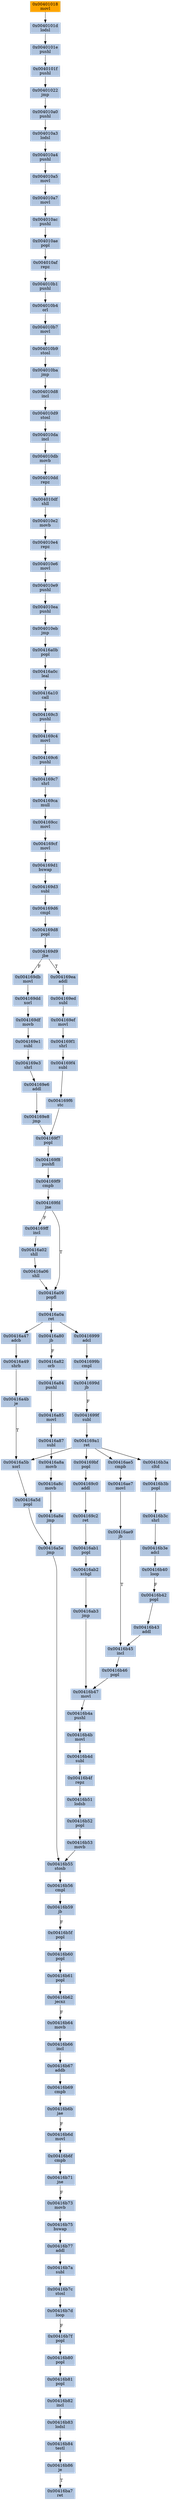 strict digraph G {
	graph [bgcolor=transparent,
		name=G
	];
	node [color=lightsteelblue,
		fillcolor=lightsteelblue,
		shape=rectangle,
		style=filled
	];
	"0x004010e6"	[label="0x004010e6
movl"];
	"0x004010e9"	[label="0x004010e9
pushl"];
	"0x004010e6" -> "0x004010e9"	[color="#000000"];
	"0x004010a4"	[label="0x004010a4
pushl"];
	"0x004010a5"	[label="0x004010a5
movl"];
	"0x004010a4" -> "0x004010a5"	[color="#000000"];
	"0x004169cc"	[label="0x004169cc
movl"];
	"0x004169cf"	[label="0x004169cf
movl"];
	"0x004169cc" -> "0x004169cf"	[color="#000000"];
	"0x004169d1"	[label="0x004169d1
bswap"];
	"0x004169d3"	[label="0x004169d3
subl"];
	"0x004169d1" -> "0x004169d3"	[color="#000000"];
	"0x00416ae9"	[label="0x00416ae9
jb"];
	"0x00416b45"	[label="0x00416b45
incl"];
	"0x00416ae9" -> "0x00416b45"	[color="#000000",
		label=T];
	"0x004169d9"	[label="0x004169d9
jbe"];
	"0x004169db"	[label="0x004169db
movl"];
	"0x004169d9" -> "0x004169db"	[color="#000000",
		label=F];
	"0x004169ea"	[label="0x004169ea
addl"];
	"0x004169d9" -> "0x004169ea"	[color="#000000",
		label=T];
	"0x004010e4"	[label="0x004010e4
repz"];
	"0x004010e4" -> "0x004010e6"	[color="#000000"];
	"0x00416b7a"	[label="0x00416b7a
subl"];
	"0x00416b7c"	[label="0x00416b7c
stosl"];
	"0x00416b7a" -> "0x00416b7c"	[color="#000000"];
	"0x004169f7"	[label="0x004169f7
popl"];
	"0x004169f8"	[label="0x004169f8
pushfl"];
	"0x004169f7" -> "0x004169f8"	[color="#000000"];
	"0x00416b4b"	[label="0x00416b4b
movl"];
	"0x00416b4d"	[label="0x00416b4d
subl"];
	"0x00416b4b" -> "0x00416b4d"	[color="#000000"];
	"0x00416b84"	[label="0x00416b84
testl"];
	"0x00416b86"	[label="0x00416b86
je"];
	"0x00416b84" -> "0x00416b86"	[color="#000000"];
	"0x00416a5d"	[label="0x00416a5d
popl"];
	"0x00416a5e"	[label="0x00416a5e
jmp"];
	"0x00416a5d" -> "0x00416a5e"	[color="#000000"];
	"0x00416ba7"	[label="0x00416ba7
ret"];
	"0x00416b69"	[label="0x00416b69
cmpb"];
	"0x00416b6b"	[label="0x00416b6b
jae"];
	"0x00416b69" -> "0x00416b6b"	[color="#000000"];
	"0x004169ca"	[label="0x004169ca
mull"];
	"0x004169ca" -> "0x004169cc"	[color="#000000"];
	"0x004010e2"	[label="0x004010e2
movb"];
	"0x004010e2" -> "0x004010e4"	[color="#000000"];
	"0x00416b3b"	[label="0x00416b3b
popl"];
	"0x00416b3c"	[label="0x00416b3c
shrl"];
	"0x00416b3b" -> "0x00416b3c"	[color="#000000"];
	"0x0041699d"	[label="0x0041699d
jb"];
	"0x0041699f"	[label="0x0041699f
subl"];
	"0x0041699d" -> "0x0041699f"	[color="#000000",
		label=F];
	"0x00416a84"	[label="0x00416a84
pushl"];
	"0x00416a85"	[label="0x00416a85
movl"];
	"0x00416a84" -> "0x00416a85"	[color="#000000"];
	"0x00416b66"	[label="0x00416b66
incl"];
	"0x00416b67"	[label="0x00416b67
addb"];
	"0x00416b66" -> "0x00416b67"	[color="#000000"];
	"0x00416b6d"	[label="0x00416b6d
movl"];
	"0x00416b6b" -> "0x00416b6d"	[color="#000000",
		label=F];
	"0x004169d6"	[label="0x004169d6
cmpl"];
	"0x004169d3" -> "0x004169d6"	[color="#000000"];
	"0x004169e8"	[label="0x004169e8
jmp"];
	"0x004169e8" -> "0x004169f7"	[color="#000000"];
	"0x00416a8a"	[label="0x00416a8a
movb"];
	"0x00416a8c"	[label="0x00416a8c
movb"];
	"0x00416a8a" -> "0x00416a8c"	[color="#000000"];
	"0x004010af"	[label="0x004010af
repz"];
	"0x004010b1"	[label="0x004010b1
pushl"];
	"0x004010af" -> "0x004010b1"	[color="#000000"];
	"0x004169c3"	[label="0x004169c3
pushl"];
	"0x004169c4"	[label="0x004169c4
movl"];
	"0x004169c3" -> "0x004169c4"	[color="#000000"];
	"0x00416b52"	[label="0x00416b52
popl"];
	"0x00416b53"	[label="0x00416b53
movb"];
	"0x00416b52" -> "0x00416b53"	[color="#000000"];
	"0x00416b40"	[label="0x00416b40
loop"];
	"0x00416b42"	[label="0x00416b42
popl"];
	"0x00416b40" -> "0x00416b42"	[color="#000000",
		label=F];
	"0x00416a02"	[label="0x00416a02
shll"];
	"0x00416a06"	[label="0x00416a06
shll"];
	"0x00416a02" -> "0x00416a06"	[color="#000000"];
	"0x004010da"	[label="0x004010da
incl"];
	"0x004010db"	[label="0x004010db
movb"];
	"0x004010da" -> "0x004010db"	[color="#000000"];
	"0x004169a1"	[label="0x004169a1
ret"];
	"0x00416a5b"	[label="0x00416a5b
xorl"];
	"0x004169a1" -> "0x00416a5b"	[color="#000000"];
	"0x00416b3a"	[label="0x00416b3a
cltd"];
	"0x004169a1" -> "0x00416b3a"	[color="#000000"];
	"0x004169bf"	[label="0x004169bf
popl"];
	"0x004169a1" -> "0x004169bf"	[color="#000000"];
	"0x00416ae5"	[label="0x00416ae5
cmpb"];
	"0x004169a1" -> "0x00416ae5"	[color="#000000"];
	"0x004010b4"	[label="0x004010b4
orl"];
	"0x004010b1" -> "0x004010b4"	[color="#000000"];
	"0x004169e6"	[label="0x004169e6
addl"];
	"0x004169e6" -> "0x004169e8"	[color="#000000"];
	"0x004169c6"	[label="0x004169c6
pushl"];
	"0x004169c7"	[label="0x004169c7
shrl"];
	"0x004169c6" -> "0x004169c7"	[color="#000000"];
	"0x004169f1"	[label="0x004169f1
shrl"];
	"0x004169f4"	[label="0x004169f4
subl"];
	"0x004169f1" -> "0x004169f4"	[color="#000000"];
	"0x00416b3e"	[label="0x00416b3e
adcl"];
	"0x00416b3c" -> "0x00416b3e"	[color="#000000"];
	"0x00416b51"	[label="0x00416b51
lodsb"];
	"0x00416b51" -> "0x00416b52"	[color="#000000"];
	"0x00416b4a"	[label="0x00416b4a
pushl"];
	"0x00416b4a" -> "0x00416b4b"	[color="#000000"];
	"0x00416b46"	[label="0x00416b46
popl"];
	"0x00416b47"	[label="0x00416b47
movl"];
	"0x00416b46" -> "0x00416b47"	[color="#000000"];
	"0x004169ef"	[label="0x004169ef
movl"];
	"0x004169ef" -> "0x004169f1"	[color="#000000"];
	"0x004169df"	[label="0x004169df
movb"];
	"0x004169e1"	[label="0x004169e1
subl"];
	"0x004169df" -> "0x004169e1"	[color="#000000"];
	"0x004010dd"	[label="0x004010dd
repz"];
	"0x004010df"	[label="0x004010df
shll"];
	"0x004010dd" -> "0x004010df"	[color="#000000"];
	"0x00416a5b" -> "0x00416a5d"	[color="#000000"];
	"0x00401022"	[label="0x00401022
jmp"];
	"0x004010a0"	[label="0x004010a0
pushl"];
	"0x00401022" -> "0x004010a0"	[color="#000000"];
	"0x00416a8e"	[label="0x00416a8e
jmp"];
	"0x00416a8c" -> "0x00416a8e"	[color="#000000"];
	"0x00416b3a" -> "0x00416b3b"	[color="#000000"];
	"0x00416b7d"	[label="0x00416b7d
loop"];
	"0x00416b7c" -> "0x00416b7d"	[color="#000000"];
	"0x00416b86" -> "0x00416ba7"	[color="#000000",
		label=T];
	"0x00416a0b"	[label="0x00416a0b
popl"];
	"0x00416a0c"	[label="0x00416a0c
leal"];
	"0x00416a0b" -> "0x00416a0c"	[color="#000000"];
	"0x00416b64"	[label="0x00416b64
movb"];
	"0x00416b64" -> "0x00416b66"	[color="#000000"];
	"0x004169c4" -> "0x004169c6"	[color="#000000"];
	"0x0040101d"	[label="0x0040101d
lodsl"];
	"0x0040101e"	[label="0x0040101e
pushl"];
	"0x0040101d" -> "0x0040101e"	[color="#000000"];
	"0x00416a09"	[label="0x00416a09
popfl"];
	"0x00416a0a"	[label="0x00416a0a
ret"];
	"0x00416a09" -> "0x00416a0a"	[color="#000000"];
	"0x00416a47"	[label="0x00416a47
adcb"];
	"0x00416a49"	[label="0x00416a49
shrb"];
	"0x00416a47" -> "0x00416a49"	[color="#000000"];
	"0x00416b67" -> "0x00416b69"	[color="#000000"];
	"0x004169c7" -> "0x004169ca"	[color="#000000"];
	"0x00416b45" -> "0x00416b46"	[color="#000000"];
	"0x004010a7"	[label="0x004010a7
movl"];
	"0x004010a5" -> "0x004010a7"	[color="#000000"];
	"0x004010a3"	[label="0x004010a3
lodsl"];
	"0x004010a0" -> "0x004010a3"	[color="#000000"];
	"0x00416b6f"	[label="0x00416b6f
cmpb"];
	"0x00416b71"	[label="0x00416b71
jne"];
	"0x00416b6f" -> "0x00416b71"	[color="#000000"];
	"0x00416b7f"	[label="0x00416b7f
popl"];
	"0x00416b80"	[label="0x00416b80
popl"];
	"0x00416b7f" -> "0x00416b80"	[color="#000000"];
	"0x00416a0a" -> "0x00416a47"	[color="#000000"];
	"0x00416999"	[label="0x00416999
adcl"];
	"0x00416a0a" -> "0x00416999"	[color="#000000"];
	"0x00416a80"	[label="0x00416a80
jb"];
	"0x00416a0a" -> "0x00416a80"	[color="#000000"];
	"0x00416b81"	[label="0x00416b81
popl"];
	"0x00416b82"	[label="0x00416b82
incl"];
	"0x00416b81" -> "0x00416b82"	[color="#000000"];
	"0x004169ed"	[label="0x004169ed
subl"];
	"0x004169ed" -> "0x004169ef"	[color="#000000"];
	"0x004169fd"	[label="0x004169fd
jne"];
	"0x004169fd" -> "0x00416a09"	[color="#000000",
		label=T];
	"0x004169ff"	[label="0x004169ff
incl"];
	"0x004169fd" -> "0x004169ff"	[color="#000000",
		label=F];
	"0x004169c0"	[label="0x004169c0
addl"];
	"0x004169bf" -> "0x004169c0"	[color="#000000"];
	"0x004010df" -> "0x004010e2"	[color="#000000"];
	"0x004010ac"	[label="0x004010ac
pushl"];
	"0x004010a7" -> "0x004010ac"	[color="#000000"];
	"0x00416b4f"	[label="0x00416b4f
repz"];
	"0x00416b4f" -> "0x00416b51"	[color="#000000"];
	"0x00416ab1"	[label="0x00416ab1
popl"];
	"0x00416ab2"	[label="0x00416ab2
xchgl"];
	"0x00416ab1" -> "0x00416ab2"	[color="#000000"];
	"0x004169c2"	[label="0x004169c2
ret"];
	"0x004169c0" -> "0x004169c2"	[color="#000000"];
	"0x004010b7"	[label="0x004010b7
movl"];
	"0x004010b4" -> "0x004010b7"	[color="#000000"];
	"0x00401018"	[color=lightgrey,
		fillcolor=orange,
		label="0x00401018
movl"];
	"0x00401018" -> "0x0040101d"	[color="#000000"];
	"0x00416b7d" -> "0x00416b7f"	[color="#000000",
		label=F];
	"0x004010ae"	[label="0x004010ae
popl"];
	"0x004010ac" -> "0x004010ae"	[color="#000000"];
	"0x004010ae" -> "0x004010af"	[color="#000000"];
	"0x004169c2" -> "0x00416ab1"	[color="#000000"];
	"0x004169f9"	[label="0x004169f9
cmpb"];
	"0x004169f8" -> "0x004169f9"	[color="#000000"];
	"0x004010ea"	[label="0x004010ea
pushl"];
	"0x004010e9" -> "0x004010ea"	[color="#000000"];
	"0x00416a10"	[label="0x00416a10
call"];
	"0x00416a0c" -> "0x00416a10"	[color="#000000"];
	"0x00416ab3"	[label="0x00416ab3
jmp"];
	"0x00416ab2" -> "0x00416ab3"	[color="#000000"];
	"0x00416b80" -> "0x00416b81"	[color="#000000"];
	"0x00416b62"	[label="0x00416b62
jecxz"];
	"0x00416b62" -> "0x00416b64"	[color="#000000",
		label=F];
	"0x00416ae7"	[label="0x00416ae7
movl"];
	"0x00416ae5" -> "0x00416ae7"	[color="#000000"];
	"0x00416ae7" -> "0x00416ae9"	[color="#000000"];
	"0x00416b83"	[label="0x00416b83
lodsl"];
	"0x00416b83" -> "0x00416b84"	[color="#000000"];
	"0x004169e3"	[label="0x004169e3
shrl"];
	"0x004169e3" -> "0x004169e6"	[color="#000000"];
	"0x00416b55"	[label="0x00416b55
stosb"];
	"0x00416a5e" -> "0x00416b55"	[color="#000000"];
	"0x0040101f"	[label="0x0040101f
pushl"];
	"0x0040101e" -> "0x0040101f"	[color="#000000"];
	"0x0041699f" -> "0x004169a1"	[color="#000000"];
	"0x00416a06" -> "0x00416a09"	[color="#000000"];
	"0x00416b59"	[label="0x00416b59
jb"];
	"0x00416b5f"	[label="0x00416b5f
popl"];
	"0x00416b59" -> "0x00416b5f"	[color="#000000",
		label=F];
	"0x004169f9" -> "0x004169fd"	[color="#000000"];
	"0x00416a82"	[label="0x00416a82
orb"];
	"0x00416a82" -> "0x00416a84"	[color="#000000"];
	"0x00416b43"	[label="0x00416b43
addl"];
	"0x00416b42" -> "0x00416b43"	[color="#000000"];
	"0x00416a10" -> "0x004169c3"	[color="#000000"];
	"0x00416b47" -> "0x00416b4a"	[color="#000000"];
	"0x00416b4d" -> "0x00416b4f"	[color="#000000"];
	"0x004010eb"	[label="0x004010eb
jmp"];
	"0x004010ea" -> "0x004010eb"	[color="#000000"];
	"0x004010db" -> "0x004010dd"	[color="#000000"];
	"0x00416b6d" -> "0x00416b6f"	[color="#000000"];
	"0x004169f6"	[label="0x004169f6
stc"];
	"0x004169f6" -> "0x004169f7"	[color="#000000"];
	"0x00416b3e" -> "0x00416b40"	[color="#000000"];
	"0x004010d8"	[label="0x004010d8
incl"];
	"0x004010d9"	[label="0x004010d9
stosl"];
	"0x004010d8" -> "0x004010d9"	[color="#000000"];
	"0x004010d9" -> "0x004010da"	[color="#000000"];
	"0x00416b75"	[label="0x00416b75
bswap"];
	"0x00416b77"	[label="0x00416b77
addl"];
	"0x00416b75" -> "0x00416b77"	[color="#000000"];
	"0x00416b60"	[label="0x00416b60
popl"];
	"0x00416b61"	[label="0x00416b61
popl"];
	"0x00416b60" -> "0x00416b61"	[color="#000000"];
	"0x004169dd"	[label="0x004169dd
xorl"];
	"0x004169db" -> "0x004169dd"	[color="#000000"];
	"0x00416a4b"	[label="0x00416a4b
je"];
	"0x00416a4b" -> "0x00416a5b"	[color="#000000",
		label=T];
	"0x00416a8e" -> "0x00416a5e"	[color="#000000"];
	"0x00416b5f" -> "0x00416b60"	[color="#000000"];
	"0x00416a49" -> "0x00416a4b"	[color="#000000"];
	"0x00416b73"	[label="0x00416b73
movb"];
	"0x00416b71" -> "0x00416b73"	[color="#000000",
		label=F];
	"0x004169d8"	[label="0x004169d8
popl"];
	"0x004169d8" -> "0x004169d9"	[color="#000000"];
	"0x0041699b"	[label="0x0041699b
cmpl"];
	"0x00416999" -> "0x0041699b"	[color="#000000"];
	"0x00416b82" -> "0x00416b83"	[color="#000000"];
	"0x004010ba"	[label="0x004010ba
jmp"];
	"0x004010ba" -> "0x004010d8"	[color="#000000"];
	"0x0040101f" -> "0x00401022"	[color="#000000"];
	"0x00416b56"	[label="0x00416b56
cmpl"];
	"0x00416b55" -> "0x00416b56"	[color="#000000"];
	"0x00416b77" -> "0x00416b7a"	[color="#000000"];
	"0x004010eb" -> "0x00416a0b"	[color="#000000"];
	"0x004169dd" -> "0x004169df"	[color="#000000"];
	"0x004169ea" -> "0x004169ed"	[color="#000000"];
	"0x00416b53" -> "0x00416b55"	[color="#000000"];
	"0x00416a87"	[label="0x00416a87
subl"];
	"0x00416a85" -> "0x00416a87"	[color="#000000"];
	"0x00416a80" -> "0x00416a82"	[color="#000000",
		label=F];
	"0x004010b9"	[label="0x004010b9
stosl"];
	"0x004010b7" -> "0x004010b9"	[color="#000000"];
	"0x00416b73" -> "0x00416b75"	[color="#000000"];
	"0x00416b43" -> "0x00416b45"	[color="#000000"];
	"0x0041699b" -> "0x0041699d"	[color="#000000"];
	"0x004169cf" -> "0x004169d1"	[color="#000000"];
	"0x00416a87" -> "0x00416a8a"	[color="#000000"];
	"0x004169ff" -> "0x00416a02"	[color="#000000"];
	"0x00416b61" -> "0x00416b62"	[color="#000000"];
	"0x00416b56" -> "0x00416b59"	[color="#000000"];
	"0x004169d6" -> "0x004169d8"	[color="#000000"];
	"0x004169f4" -> "0x004169f6"	[color="#000000"];
	"0x00416ab3" -> "0x00416b47"	[color="#000000"];
	"0x004169e1" -> "0x004169e3"	[color="#000000"];
	"0x004010b9" -> "0x004010ba"	[color="#000000"];
	"0x004010a3" -> "0x004010a4"	[color="#000000"];
}
